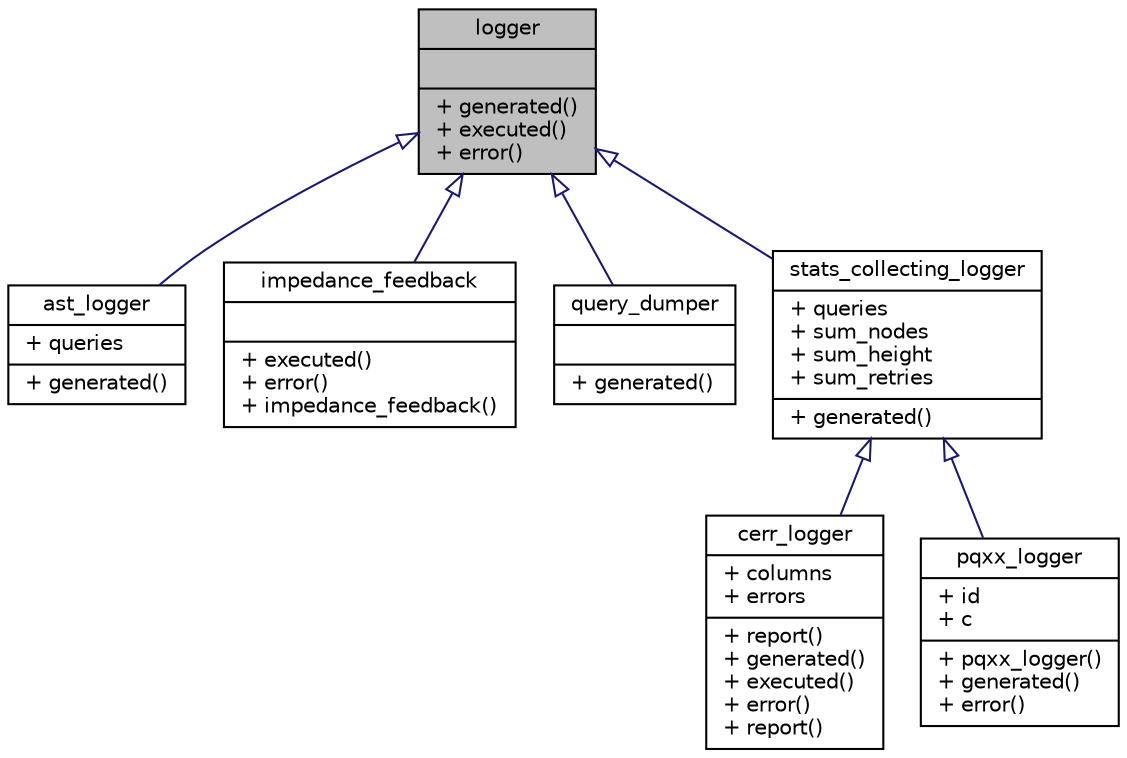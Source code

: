 digraph "logger"
{
 // LATEX_PDF_SIZE
  edge [fontname="Helvetica",fontsize="10",labelfontname="Helvetica",labelfontsize="10"];
  node [fontname="Helvetica",fontsize="10",shape=record];
  Node1 [label="{logger\n||+ generated()\l+ executed()\l+ error()\l}",height=0.2,width=0.4,color="black", fillcolor="grey75", style="filled", fontcolor="black",tooltip="logger base class"];
  Node1 -> Node2 [dir="back",color="midnightblue",fontsize="10",style="solid",arrowtail="onormal",fontname="Helvetica"];
  Node2 [label="{ast_logger\n|+ queries\l|+ generated()\l}",height=0.2,width=0.4,color="black", fillcolor="white", style="filled",URL="$structast__logger.html",tooltip=" "];
  Node1 -> Node3 [dir="back",color="midnightblue",fontsize="10",style="solid",arrowtail="onormal",fontname="Helvetica"];
  Node3 [label="{impedance_feedback\n||+ executed()\l+ error()\l+ impedance_feedback()\l}",height=0.2,width=0.4,color="black", fillcolor="white", style="filled",URL="$structimpedance__feedback.html",tooltip=" "];
  Node1 -> Node4 [dir="back",color="midnightblue",fontsize="10",style="solid",arrowtail="onormal",fontname="Helvetica"];
  Node4 [label="{query_dumper\n||+ generated()\l}",height=0.2,width=0.4,color="black", fillcolor="white", style="filled",URL="$structquery__dumper.html",tooltip="logger to dump all generated queries"];
  Node1 -> Node5 [dir="back",color="midnightblue",fontsize="10",style="solid",arrowtail="onormal",fontname="Helvetica"];
  Node5 [label="{stats_collecting_logger\n|+ queries\l+ sum_nodes\l+ sum_height\l+ sum_retries\l|+ generated()\l}",height=0.2,width=0.4,color="black", fillcolor="white", style="filled",URL="$structstats__collecting__logger.html",tooltip="logger for statistics collection"];
  Node5 -> Node6 [dir="back",color="midnightblue",fontsize="10",style="solid",arrowtail="onormal",fontname="Helvetica"];
  Node6 [label="{cerr_logger\n|+ columns\l+ errors\l|+ report()\l+ generated()\l+ executed()\l+ error()\l+ report()\l}",height=0.2,width=0.4,color="black", fillcolor="white", style="filled",URL="$structcerr__logger.html",tooltip="stderr logger"];
  Node5 -> Node7 [dir="back",color="midnightblue",fontsize="10",style="solid",arrowtail="onormal",fontname="Helvetica"];
  Node7 [label="{pqxx_logger\n|+ id\l+ c\l|+ pqxx_logger()\l+ generated()\l+ error()\l}",height=0.2,width=0.4,color="black", fillcolor="white", style="filled",URL="$structpqxx__logger.html",tooltip="logger to postgres database"];
}
